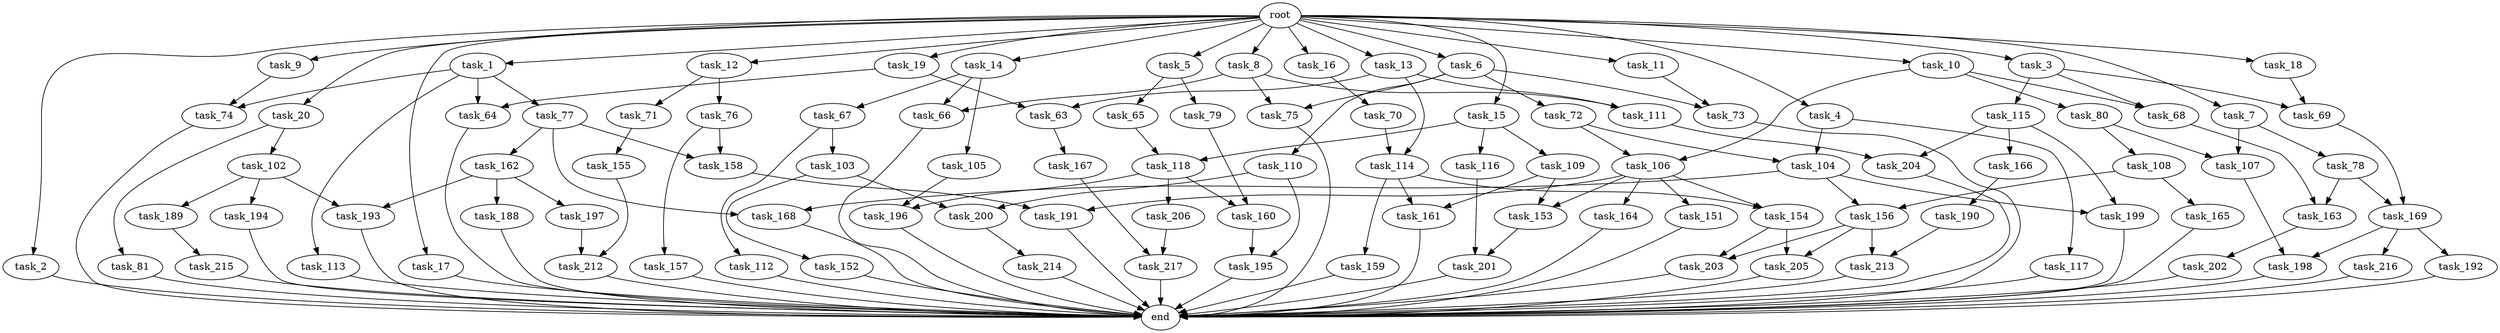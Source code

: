 digraph G {
  task_214 [size="343597383.680000"];
  task_19 [size="10.240000"];
  task_8 [size="10.240000"];
  task_104 [size="1546188226.560000"];
  task_156 [size="7645041786.880000"];
  task_108 [size="1374389534.720000"];
  task_191 [size="3435973836.800000"];
  task_15 [size="10.240000"];
  task_105 [size="5497558138.880000"];
  task_18 [size="10.240000"];
  task_195 [size="9105330667.520000"];
  task_154 [size="3865470566.400000"];
  task_79 [size="3092376453.120000"];
  task_16 [size="10.240000"];
  task_110 [size="773094113.280000"];
  task_68 [size="15547781611.520000"];
  task_162 [size="2147483648.000000"];
  task_217 [size="12799002542.080000"];
  task_74 [size="6871947673.600000"];
  task_158 [size="5239860101.120000"];
  task_1 [size="10.240000"];
  task_64 [size="5583457484.800000"];
  task_160 [size="6356551598.080000"];
  task_11 [size="10.240000"];
  task_107 [size="6871947673.600000"];
  task_2 [size="10.240000"];
  task_10 [size="10.240000"];
  task_66 [size="14087492730.880001"];
  task_109 [size="5497558138.880000"];
  task_166 [size="6957847019.520000"];
  task_81 [size="6957847019.520000"];
  end [size="0.000000"];
  task_72 [size="773094113.280000"];
  task_17 [size="10.240000"];
  task_114 [size="5583457484.800000"];
  task_155 [size="5497558138.880000"];
  task_67 [size="5497558138.880000"];
  task_205 [size="1116691496.960000"];
  task_197 [size="773094113.280000"];
  task_203 [size="1116691496.960000"];
  task_116 [size="5497558138.880000"];
  task_157 [size="3092376453.120000"];
  task_106 [size="7730941132.800000"];
  task_12 [size="10.240000"];
  task_77 [size="1374389534.720000"];
  task_194 [size="773094113.280000"];
  task_159 [size="773094113.280000"];
  task_167 [size="773094113.280000"];
  task_70 [size="4209067950.080000"];
  task_80 [size="6957847019.520000"];
  task_103 [size="3092376453.120000"];
  task_9 [size="10.240000"];
  task_78 [size="5497558138.880000"];
  task_165 [size="5497558138.880000"];
  task_163 [size="7730941132.800000"];
  task_192 [size="1374389534.720000"];
  task_202 [size="6957847019.520000"];
  task_69 [size="9964324126.719999"];
  task_118 [size="6270652252.160000"];
  task_196 [size="4294967296.000000"];
  task_201 [size="1116691496.960000"];
  task_65 [size="3092376453.120000"];
  task_212 [size="3865470566.400000"];
  task_198 [size="2748779069.440000"];
  task_20 [size="10.240000"];
  task_206 [size="2147483648.000000"];
  task_13 [size="10.240000"];
  task_193 [size="1546188226.560000"];
  task_152 [size="5497558138.880000"];
  task_3 [size="10.240000"];
  task_216 [size="1374389534.720000"];
  task_169 [size="2147483648.000000"];
  task_5 [size="10.240000"];
  task_189 [size="773094113.280000"];
  task_76 [size="2147483648.000000"];
  task_115 [size="8589934592.000000"];
  task_190 [size="8589934592.000000"];
  task_188 [size="773094113.280000"];
  task_14 [size="10.240000"];
  task_73 [size="3865470566.400000"];
  task_4 [size="10.240000"];
  task_168 [size="4294967296.000000"];
  task_161 [size="7730941132.800000"];
  task_200 [size="7645041786.880000"];
  task_151 [size="3092376453.120000"];
  task_164 [size="3092376453.120000"];
  task_112 [size="3092376453.120000"];
  task_199 [size="9105330667.520000"];
  task_153 [size="10050223472.639999"];
  root [size="0.000000"];
  task_102 [size="6957847019.520000"];
  task_6 [size="10.240000"];
  task_215 [size="3092376453.120000"];
  task_117 [size="773094113.280000"];
  task_213 [size="687194767.360000"];
  task_111 [size="12799002542.080000"];
  task_113 [size="1374389534.720000"];
  task_63 [size="8418135900.160000"];
  task_204 [size="15547781611.520000"];
  task_7 [size="10.240000"];
  task_71 [size="2147483648.000000"];
  task_75 [size="9363028705.280001"];

  task_214 -> end [size="1.000000"];
  task_19 -> task_63 [size="411041792.000000"];
  task_19 -> task_64 [size="411041792.000000"];
  task_8 -> task_66 [size="838860800.000000"];
  task_8 -> task_111 [size="838860800.000000"];
  task_8 -> task_75 [size="838860800.000000"];
  task_104 -> task_156 [size="209715200.000000"];
  task_104 -> task_199 [size="209715200.000000"];
  task_104 -> task_168 [size="209715200.000000"];
  task_156 -> task_203 [size="33554432.000000"];
  task_156 -> task_205 [size="33554432.000000"];
  task_156 -> task_213 [size="33554432.000000"];
  task_108 -> task_156 [size="536870912.000000"];
  task_108 -> task_165 [size="536870912.000000"];
  task_191 -> end [size="1.000000"];
  task_15 -> task_116 [size="536870912.000000"];
  task_15 -> task_118 [size="536870912.000000"];
  task_15 -> task_109 [size="536870912.000000"];
  task_105 -> task_196 [size="209715200.000000"];
  task_18 -> task_69 [size="134217728.000000"];
  task_195 -> end [size="1.000000"];
  task_154 -> task_203 [size="75497472.000000"];
  task_154 -> task_205 [size="75497472.000000"];
  task_79 -> task_160 [size="411041792.000000"];
  task_16 -> task_70 [size="411041792.000000"];
  task_110 -> task_200 [size="209715200.000000"];
  task_110 -> task_195 [size="209715200.000000"];
  task_68 -> task_163 [size="679477248.000000"];
  task_162 -> task_193 [size="75497472.000000"];
  task_162 -> task_197 [size="75497472.000000"];
  task_162 -> task_188 [size="75497472.000000"];
  task_217 -> end [size="1.000000"];
  task_74 -> end [size="1.000000"];
  task_158 -> task_191 [size="33554432.000000"];
  task_1 -> task_74 [size="134217728.000000"];
  task_1 -> task_113 [size="134217728.000000"];
  task_1 -> task_77 [size="134217728.000000"];
  task_1 -> task_64 [size="134217728.000000"];
  task_64 -> end [size="1.000000"];
  task_160 -> task_195 [size="679477248.000000"];
  task_11 -> task_73 [size="301989888.000000"];
  task_107 -> task_198 [size="134217728.000000"];
  task_2 -> end [size="1.000000"];
  task_10 -> task_80 [size="679477248.000000"];
  task_10 -> task_106 [size="679477248.000000"];
  task_10 -> task_68 [size="679477248.000000"];
  task_66 -> end [size="1.000000"];
  task_109 -> task_153 [size="679477248.000000"];
  task_109 -> task_161 [size="679477248.000000"];
  task_166 -> task_190 [size="838860800.000000"];
  task_81 -> end [size="1.000000"];
  task_72 -> task_106 [size="75497472.000000"];
  task_72 -> task_104 [size="75497472.000000"];
  task_17 -> end [size="1.000000"];
  task_114 -> task_154 [size="75497472.000000"];
  task_114 -> task_161 [size="75497472.000000"];
  task_114 -> task_159 [size="75497472.000000"];
  task_155 -> task_212 [size="301989888.000000"];
  task_67 -> task_103 [size="301989888.000000"];
  task_67 -> task_112 [size="301989888.000000"];
  task_205 -> end [size="1.000000"];
  task_197 -> task_212 [size="75497472.000000"];
  task_203 -> end [size="1.000000"];
  task_116 -> task_201 [size="75497472.000000"];
  task_157 -> end [size="1.000000"];
  task_106 -> task_153 [size="301989888.000000"];
  task_106 -> task_154 [size="301989888.000000"];
  task_106 -> task_151 [size="301989888.000000"];
  task_106 -> task_164 [size="301989888.000000"];
  task_106 -> task_191 [size="301989888.000000"];
  task_12 -> task_76 [size="209715200.000000"];
  task_12 -> task_71 [size="209715200.000000"];
  task_77 -> task_162 [size="209715200.000000"];
  task_77 -> task_168 [size="209715200.000000"];
  task_77 -> task_158 [size="209715200.000000"];
  task_194 -> end [size="1.000000"];
  task_159 -> end [size="1.000000"];
  task_167 -> task_217 [size="411041792.000000"];
  task_70 -> task_114 [size="134217728.000000"];
  task_80 -> task_107 [size="134217728.000000"];
  task_80 -> task_108 [size="134217728.000000"];
  task_103 -> task_152 [size="536870912.000000"];
  task_103 -> task_200 [size="536870912.000000"];
  task_9 -> task_74 [size="536870912.000000"];
  task_78 -> task_163 [size="75497472.000000"];
  task_78 -> task_169 [size="75497472.000000"];
  task_165 -> end [size="1.000000"];
  task_163 -> task_202 [size="679477248.000000"];
  task_192 -> end [size="1.000000"];
  task_202 -> end [size="1.000000"];
  task_69 -> task_169 [size="134217728.000000"];
  task_118 -> task_160 [size="209715200.000000"];
  task_118 -> task_196 [size="209715200.000000"];
  task_118 -> task_206 [size="209715200.000000"];
  task_196 -> end [size="1.000000"];
  task_201 -> end [size="1.000000"];
  task_65 -> task_118 [size="75497472.000000"];
  task_212 -> end [size="1.000000"];
  task_198 -> end [size="1.000000"];
  task_20 -> task_81 [size="679477248.000000"];
  task_20 -> task_102 [size="679477248.000000"];
  task_206 -> task_217 [size="838860800.000000"];
  task_13 -> task_63 [size="411041792.000000"];
  task_13 -> task_111 [size="411041792.000000"];
  task_13 -> task_114 [size="411041792.000000"];
  task_193 -> end [size="1.000000"];
  task_152 -> end [size="1.000000"];
  task_3 -> task_69 [size="838860800.000000"];
  task_3 -> task_115 [size="838860800.000000"];
  task_3 -> task_68 [size="838860800.000000"];
  task_216 -> end [size="1.000000"];
  task_169 -> task_198 [size="134217728.000000"];
  task_169 -> task_216 [size="134217728.000000"];
  task_169 -> task_192 [size="134217728.000000"];
  task_5 -> task_79 [size="301989888.000000"];
  task_5 -> task_65 [size="301989888.000000"];
  task_189 -> task_215 [size="301989888.000000"];
  task_76 -> task_157 [size="301989888.000000"];
  task_76 -> task_158 [size="301989888.000000"];
  task_115 -> task_199 [size="679477248.000000"];
  task_115 -> task_166 [size="679477248.000000"];
  task_115 -> task_204 [size="679477248.000000"];
  task_190 -> task_213 [size="33554432.000000"];
  task_188 -> end [size="1.000000"];
  task_14 -> task_66 [size="536870912.000000"];
  task_14 -> task_105 [size="536870912.000000"];
  task_14 -> task_67 [size="536870912.000000"];
  task_73 -> end [size="1.000000"];
  task_4 -> task_104 [size="75497472.000000"];
  task_4 -> task_117 [size="75497472.000000"];
  task_168 -> end [size="1.000000"];
  task_161 -> end [size="1.000000"];
  task_200 -> task_214 [size="33554432.000000"];
  task_151 -> end [size="1.000000"];
  task_164 -> end [size="1.000000"];
  task_112 -> end [size="1.000000"];
  task_199 -> end [size="1.000000"];
  task_153 -> task_201 [size="33554432.000000"];
  root -> task_8 [size="1.000000"];
  root -> task_20 [size="1.000000"];
  root -> task_9 [size="1.000000"];
  root -> task_16 [size="1.000000"];
  root -> task_14 [size="1.000000"];
  root -> task_6 [size="1.000000"];
  root -> task_4 [size="1.000000"];
  root -> task_5 [size="1.000000"];
  root -> task_1 [size="1.000000"];
  root -> task_10 [size="1.000000"];
  root -> task_13 [size="1.000000"];
  root -> task_15 [size="1.000000"];
  root -> task_19 [size="1.000000"];
  root -> task_3 [size="1.000000"];
  root -> task_12 [size="1.000000"];
  root -> task_11 [size="1.000000"];
  root -> task_2 [size="1.000000"];
  root -> task_18 [size="1.000000"];
  root -> task_7 [size="1.000000"];
  root -> task_17 [size="1.000000"];
  task_102 -> task_193 [size="75497472.000000"];
  task_102 -> task_194 [size="75497472.000000"];
  task_102 -> task_189 [size="75497472.000000"];
  task_6 -> task_72 [size="75497472.000000"];
  task_6 -> task_73 [size="75497472.000000"];
  task_6 -> task_110 [size="75497472.000000"];
  task_6 -> task_75 [size="75497472.000000"];
  task_215 -> end [size="1.000000"];
  task_117 -> end [size="1.000000"];
  task_213 -> end [size="1.000000"];
  task_111 -> task_204 [size="838860800.000000"];
  task_113 -> end [size="1.000000"];
  task_63 -> task_167 [size="75497472.000000"];
  task_204 -> end [size="1.000000"];
  task_7 -> task_107 [size="536870912.000000"];
  task_7 -> task_78 [size="536870912.000000"];
  task_71 -> task_155 [size="536870912.000000"];
  task_75 -> end [size="1.000000"];
}
